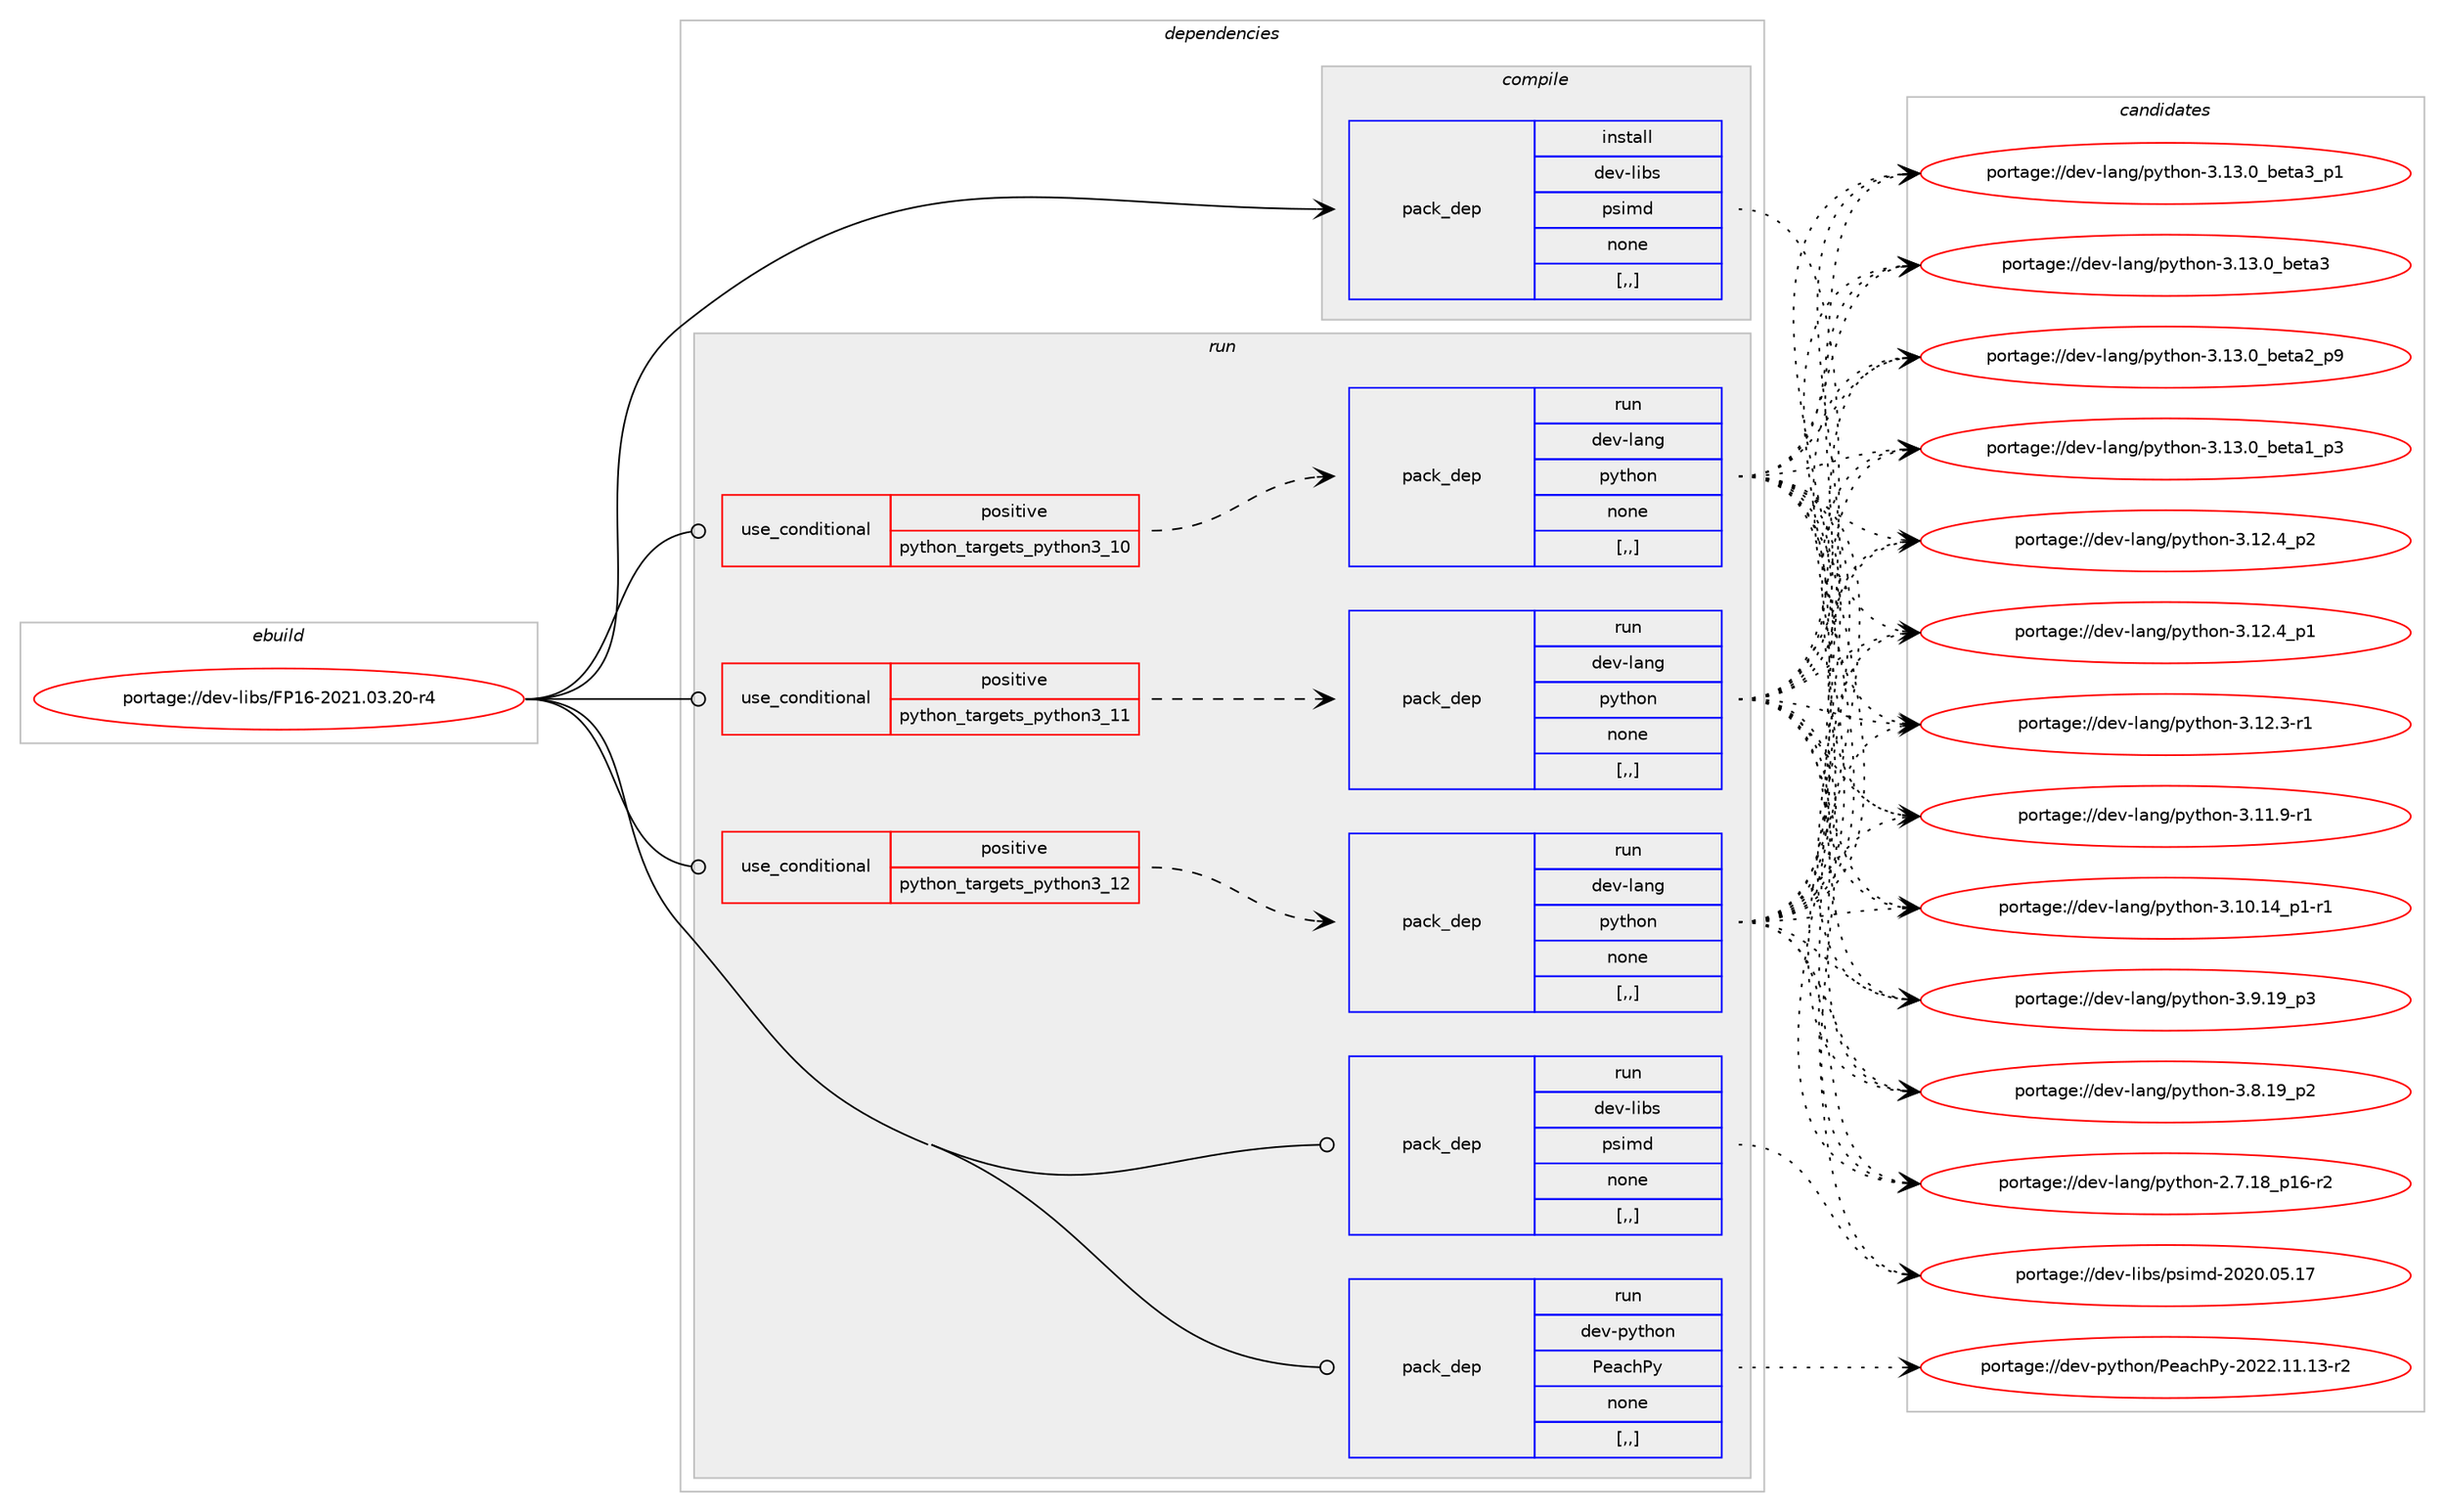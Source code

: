 digraph prolog {

# *************
# Graph options
# *************

newrank=true;
concentrate=true;
compound=true;
graph [rankdir=LR,fontname=Helvetica,fontsize=10,ranksep=1.5];#, ranksep=2.5, nodesep=0.2];
edge  [arrowhead=vee];
node  [fontname=Helvetica,fontsize=10];

# **********
# The ebuild
# **********

subgraph cluster_leftcol {
color=gray;
label=<<i>ebuild</i>>;
id [label="portage://dev-libs/FP16-2021.03.20-r4", color=red, width=4, href="../dev-libs/FP16-2021.03.20-r4.svg"];
}

# ****************
# The dependencies
# ****************

subgraph cluster_midcol {
color=gray;
label=<<i>dependencies</i>>;
subgraph cluster_compile {
fillcolor="#eeeeee";
style=filled;
label=<<i>compile</i>>;
subgraph pack78832 {
dependency105596 [label=<<TABLE BORDER="0" CELLBORDER="1" CELLSPACING="0" CELLPADDING="4" WIDTH="220"><TR><TD ROWSPAN="6" CELLPADDING="30">pack_dep</TD></TR><TR><TD WIDTH="110">install</TD></TR><TR><TD>dev-libs</TD></TR><TR><TD>psimd</TD></TR><TR><TD>none</TD></TR><TR><TD>[,,]</TD></TR></TABLE>>, shape=none, color=blue];
}
id:e -> dependency105596:w [weight=20,style="solid",arrowhead="vee"];
}
subgraph cluster_compileandrun {
fillcolor="#eeeeee";
style=filled;
label=<<i>compile and run</i>>;
}
subgraph cluster_run {
fillcolor="#eeeeee";
style=filled;
label=<<i>run</i>>;
subgraph cond25615 {
dependency105597 [label=<<TABLE BORDER="0" CELLBORDER="1" CELLSPACING="0" CELLPADDING="4"><TR><TD ROWSPAN="3" CELLPADDING="10">use_conditional</TD></TR><TR><TD>positive</TD></TR><TR><TD>python_targets_python3_10</TD></TR></TABLE>>, shape=none, color=red];
subgraph pack78833 {
dependency105598 [label=<<TABLE BORDER="0" CELLBORDER="1" CELLSPACING="0" CELLPADDING="4" WIDTH="220"><TR><TD ROWSPAN="6" CELLPADDING="30">pack_dep</TD></TR><TR><TD WIDTH="110">run</TD></TR><TR><TD>dev-lang</TD></TR><TR><TD>python</TD></TR><TR><TD>none</TD></TR><TR><TD>[,,]</TD></TR></TABLE>>, shape=none, color=blue];
}
dependency105597:e -> dependency105598:w [weight=20,style="dashed",arrowhead="vee"];
}
id:e -> dependency105597:w [weight=20,style="solid",arrowhead="odot"];
subgraph cond25616 {
dependency105599 [label=<<TABLE BORDER="0" CELLBORDER="1" CELLSPACING="0" CELLPADDING="4"><TR><TD ROWSPAN="3" CELLPADDING="10">use_conditional</TD></TR><TR><TD>positive</TD></TR><TR><TD>python_targets_python3_11</TD></TR></TABLE>>, shape=none, color=red];
subgraph pack78834 {
dependency105600 [label=<<TABLE BORDER="0" CELLBORDER="1" CELLSPACING="0" CELLPADDING="4" WIDTH="220"><TR><TD ROWSPAN="6" CELLPADDING="30">pack_dep</TD></TR><TR><TD WIDTH="110">run</TD></TR><TR><TD>dev-lang</TD></TR><TR><TD>python</TD></TR><TR><TD>none</TD></TR><TR><TD>[,,]</TD></TR></TABLE>>, shape=none, color=blue];
}
dependency105599:e -> dependency105600:w [weight=20,style="dashed",arrowhead="vee"];
}
id:e -> dependency105599:w [weight=20,style="solid",arrowhead="odot"];
subgraph cond25617 {
dependency105601 [label=<<TABLE BORDER="0" CELLBORDER="1" CELLSPACING="0" CELLPADDING="4"><TR><TD ROWSPAN="3" CELLPADDING="10">use_conditional</TD></TR><TR><TD>positive</TD></TR><TR><TD>python_targets_python3_12</TD></TR></TABLE>>, shape=none, color=red];
subgraph pack78835 {
dependency105602 [label=<<TABLE BORDER="0" CELLBORDER="1" CELLSPACING="0" CELLPADDING="4" WIDTH="220"><TR><TD ROWSPAN="6" CELLPADDING="30">pack_dep</TD></TR><TR><TD WIDTH="110">run</TD></TR><TR><TD>dev-lang</TD></TR><TR><TD>python</TD></TR><TR><TD>none</TD></TR><TR><TD>[,,]</TD></TR></TABLE>>, shape=none, color=blue];
}
dependency105601:e -> dependency105602:w [weight=20,style="dashed",arrowhead="vee"];
}
id:e -> dependency105601:w [weight=20,style="solid",arrowhead="odot"];
subgraph pack78836 {
dependency105603 [label=<<TABLE BORDER="0" CELLBORDER="1" CELLSPACING="0" CELLPADDING="4" WIDTH="220"><TR><TD ROWSPAN="6" CELLPADDING="30">pack_dep</TD></TR><TR><TD WIDTH="110">run</TD></TR><TR><TD>dev-libs</TD></TR><TR><TD>psimd</TD></TR><TR><TD>none</TD></TR><TR><TD>[,,]</TD></TR></TABLE>>, shape=none, color=blue];
}
id:e -> dependency105603:w [weight=20,style="solid",arrowhead="odot"];
subgraph pack78837 {
dependency105604 [label=<<TABLE BORDER="0" CELLBORDER="1" CELLSPACING="0" CELLPADDING="4" WIDTH="220"><TR><TD ROWSPAN="6" CELLPADDING="30">pack_dep</TD></TR><TR><TD WIDTH="110">run</TD></TR><TR><TD>dev-python</TD></TR><TR><TD>PeachPy</TD></TR><TR><TD>none</TD></TR><TR><TD>[,,]</TD></TR></TABLE>>, shape=none, color=blue];
}
id:e -> dependency105604:w [weight=20,style="solid",arrowhead="odot"];
}
}

# **************
# The candidates
# **************

subgraph cluster_choices {
rank=same;
color=gray;
label=<<i>candidates</i>>;

subgraph choice78832 {
color=black;
nodesep=1;
choice1001011184510810598115471121151051091004550485048464853464955 [label="portage://dev-libs/psimd-2020.05.17", color=red, width=4,href="../dev-libs/psimd-2020.05.17.svg"];
dependency105596:e -> choice1001011184510810598115471121151051091004550485048464853464955:w [style=dotted,weight="100"];
}
subgraph choice78833 {
color=black;
nodesep=1;
choice10010111845108971101034711212111610411111045514649514648959810111697519511249 [label="portage://dev-lang/python-3.13.0_beta3_p1", color=red, width=4,href="../dev-lang/python-3.13.0_beta3_p1.svg"];
choice1001011184510897110103471121211161041111104551464951464895981011169751 [label="portage://dev-lang/python-3.13.0_beta3", color=red, width=4,href="../dev-lang/python-3.13.0_beta3.svg"];
choice10010111845108971101034711212111610411111045514649514648959810111697509511257 [label="portage://dev-lang/python-3.13.0_beta2_p9", color=red, width=4,href="../dev-lang/python-3.13.0_beta2_p9.svg"];
choice10010111845108971101034711212111610411111045514649514648959810111697499511251 [label="portage://dev-lang/python-3.13.0_beta1_p3", color=red, width=4,href="../dev-lang/python-3.13.0_beta1_p3.svg"];
choice100101118451089711010347112121116104111110455146495046529511250 [label="portage://dev-lang/python-3.12.4_p2", color=red, width=4,href="../dev-lang/python-3.12.4_p2.svg"];
choice100101118451089711010347112121116104111110455146495046529511249 [label="portage://dev-lang/python-3.12.4_p1", color=red, width=4,href="../dev-lang/python-3.12.4_p1.svg"];
choice100101118451089711010347112121116104111110455146495046514511449 [label="portage://dev-lang/python-3.12.3-r1", color=red, width=4,href="../dev-lang/python-3.12.3-r1.svg"];
choice100101118451089711010347112121116104111110455146494946574511449 [label="portage://dev-lang/python-3.11.9-r1", color=red, width=4,href="../dev-lang/python-3.11.9-r1.svg"];
choice100101118451089711010347112121116104111110455146494846495295112494511449 [label="portage://dev-lang/python-3.10.14_p1-r1", color=red, width=4,href="../dev-lang/python-3.10.14_p1-r1.svg"];
choice100101118451089711010347112121116104111110455146574649579511251 [label="portage://dev-lang/python-3.9.19_p3", color=red, width=4,href="../dev-lang/python-3.9.19_p3.svg"];
choice100101118451089711010347112121116104111110455146564649579511250 [label="portage://dev-lang/python-3.8.19_p2", color=red, width=4,href="../dev-lang/python-3.8.19_p2.svg"];
choice100101118451089711010347112121116104111110455046554649569511249544511450 [label="portage://dev-lang/python-2.7.18_p16-r2", color=red, width=4,href="../dev-lang/python-2.7.18_p16-r2.svg"];
dependency105598:e -> choice10010111845108971101034711212111610411111045514649514648959810111697519511249:w [style=dotted,weight="100"];
dependency105598:e -> choice1001011184510897110103471121211161041111104551464951464895981011169751:w [style=dotted,weight="100"];
dependency105598:e -> choice10010111845108971101034711212111610411111045514649514648959810111697509511257:w [style=dotted,weight="100"];
dependency105598:e -> choice10010111845108971101034711212111610411111045514649514648959810111697499511251:w [style=dotted,weight="100"];
dependency105598:e -> choice100101118451089711010347112121116104111110455146495046529511250:w [style=dotted,weight="100"];
dependency105598:e -> choice100101118451089711010347112121116104111110455146495046529511249:w [style=dotted,weight="100"];
dependency105598:e -> choice100101118451089711010347112121116104111110455146495046514511449:w [style=dotted,weight="100"];
dependency105598:e -> choice100101118451089711010347112121116104111110455146494946574511449:w [style=dotted,weight="100"];
dependency105598:e -> choice100101118451089711010347112121116104111110455146494846495295112494511449:w [style=dotted,weight="100"];
dependency105598:e -> choice100101118451089711010347112121116104111110455146574649579511251:w [style=dotted,weight="100"];
dependency105598:e -> choice100101118451089711010347112121116104111110455146564649579511250:w [style=dotted,weight="100"];
dependency105598:e -> choice100101118451089711010347112121116104111110455046554649569511249544511450:w [style=dotted,weight="100"];
}
subgraph choice78834 {
color=black;
nodesep=1;
choice10010111845108971101034711212111610411111045514649514648959810111697519511249 [label="portage://dev-lang/python-3.13.0_beta3_p1", color=red, width=4,href="../dev-lang/python-3.13.0_beta3_p1.svg"];
choice1001011184510897110103471121211161041111104551464951464895981011169751 [label="portage://dev-lang/python-3.13.0_beta3", color=red, width=4,href="../dev-lang/python-3.13.0_beta3.svg"];
choice10010111845108971101034711212111610411111045514649514648959810111697509511257 [label="portage://dev-lang/python-3.13.0_beta2_p9", color=red, width=4,href="../dev-lang/python-3.13.0_beta2_p9.svg"];
choice10010111845108971101034711212111610411111045514649514648959810111697499511251 [label="portage://dev-lang/python-3.13.0_beta1_p3", color=red, width=4,href="../dev-lang/python-3.13.0_beta1_p3.svg"];
choice100101118451089711010347112121116104111110455146495046529511250 [label="portage://dev-lang/python-3.12.4_p2", color=red, width=4,href="../dev-lang/python-3.12.4_p2.svg"];
choice100101118451089711010347112121116104111110455146495046529511249 [label="portage://dev-lang/python-3.12.4_p1", color=red, width=4,href="../dev-lang/python-3.12.4_p1.svg"];
choice100101118451089711010347112121116104111110455146495046514511449 [label="portage://dev-lang/python-3.12.3-r1", color=red, width=4,href="../dev-lang/python-3.12.3-r1.svg"];
choice100101118451089711010347112121116104111110455146494946574511449 [label="portage://dev-lang/python-3.11.9-r1", color=red, width=4,href="../dev-lang/python-3.11.9-r1.svg"];
choice100101118451089711010347112121116104111110455146494846495295112494511449 [label="portage://dev-lang/python-3.10.14_p1-r1", color=red, width=4,href="../dev-lang/python-3.10.14_p1-r1.svg"];
choice100101118451089711010347112121116104111110455146574649579511251 [label="portage://dev-lang/python-3.9.19_p3", color=red, width=4,href="../dev-lang/python-3.9.19_p3.svg"];
choice100101118451089711010347112121116104111110455146564649579511250 [label="portage://dev-lang/python-3.8.19_p2", color=red, width=4,href="../dev-lang/python-3.8.19_p2.svg"];
choice100101118451089711010347112121116104111110455046554649569511249544511450 [label="portage://dev-lang/python-2.7.18_p16-r2", color=red, width=4,href="../dev-lang/python-2.7.18_p16-r2.svg"];
dependency105600:e -> choice10010111845108971101034711212111610411111045514649514648959810111697519511249:w [style=dotted,weight="100"];
dependency105600:e -> choice1001011184510897110103471121211161041111104551464951464895981011169751:w [style=dotted,weight="100"];
dependency105600:e -> choice10010111845108971101034711212111610411111045514649514648959810111697509511257:w [style=dotted,weight="100"];
dependency105600:e -> choice10010111845108971101034711212111610411111045514649514648959810111697499511251:w [style=dotted,weight="100"];
dependency105600:e -> choice100101118451089711010347112121116104111110455146495046529511250:w [style=dotted,weight="100"];
dependency105600:e -> choice100101118451089711010347112121116104111110455146495046529511249:w [style=dotted,weight="100"];
dependency105600:e -> choice100101118451089711010347112121116104111110455146495046514511449:w [style=dotted,weight="100"];
dependency105600:e -> choice100101118451089711010347112121116104111110455146494946574511449:w [style=dotted,weight="100"];
dependency105600:e -> choice100101118451089711010347112121116104111110455146494846495295112494511449:w [style=dotted,weight="100"];
dependency105600:e -> choice100101118451089711010347112121116104111110455146574649579511251:w [style=dotted,weight="100"];
dependency105600:e -> choice100101118451089711010347112121116104111110455146564649579511250:w [style=dotted,weight="100"];
dependency105600:e -> choice100101118451089711010347112121116104111110455046554649569511249544511450:w [style=dotted,weight="100"];
}
subgraph choice78835 {
color=black;
nodesep=1;
choice10010111845108971101034711212111610411111045514649514648959810111697519511249 [label="portage://dev-lang/python-3.13.0_beta3_p1", color=red, width=4,href="../dev-lang/python-3.13.0_beta3_p1.svg"];
choice1001011184510897110103471121211161041111104551464951464895981011169751 [label="portage://dev-lang/python-3.13.0_beta3", color=red, width=4,href="../dev-lang/python-3.13.0_beta3.svg"];
choice10010111845108971101034711212111610411111045514649514648959810111697509511257 [label="portage://dev-lang/python-3.13.0_beta2_p9", color=red, width=4,href="../dev-lang/python-3.13.0_beta2_p9.svg"];
choice10010111845108971101034711212111610411111045514649514648959810111697499511251 [label="portage://dev-lang/python-3.13.0_beta1_p3", color=red, width=4,href="../dev-lang/python-3.13.0_beta1_p3.svg"];
choice100101118451089711010347112121116104111110455146495046529511250 [label="portage://dev-lang/python-3.12.4_p2", color=red, width=4,href="../dev-lang/python-3.12.4_p2.svg"];
choice100101118451089711010347112121116104111110455146495046529511249 [label="portage://dev-lang/python-3.12.4_p1", color=red, width=4,href="../dev-lang/python-3.12.4_p1.svg"];
choice100101118451089711010347112121116104111110455146495046514511449 [label="portage://dev-lang/python-3.12.3-r1", color=red, width=4,href="../dev-lang/python-3.12.3-r1.svg"];
choice100101118451089711010347112121116104111110455146494946574511449 [label="portage://dev-lang/python-3.11.9-r1", color=red, width=4,href="../dev-lang/python-3.11.9-r1.svg"];
choice100101118451089711010347112121116104111110455146494846495295112494511449 [label="portage://dev-lang/python-3.10.14_p1-r1", color=red, width=4,href="../dev-lang/python-3.10.14_p1-r1.svg"];
choice100101118451089711010347112121116104111110455146574649579511251 [label="portage://dev-lang/python-3.9.19_p3", color=red, width=4,href="../dev-lang/python-3.9.19_p3.svg"];
choice100101118451089711010347112121116104111110455146564649579511250 [label="portage://dev-lang/python-3.8.19_p2", color=red, width=4,href="../dev-lang/python-3.8.19_p2.svg"];
choice100101118451089711010347112121116104111110455046554649569511249544511450 [label="portage://dev-lang/python-2.7.18_p16-r2", color=red, width=4,href="../dev-lang/python-2.7.18_p16-r2.svg"];
dependency105602:e -> choice10010111845108971101034711212111610411111045514649514648959810111697519511249:w [style=dotted,weight="100"];
dependency105602:e -> choice1001011184510897110103471121211161041111104551464951464895981011169751:w [style=dotted,weight="100"];
dependency105602:e -> choice10010111845108971101034711212111610411111045514649514648959810111697509511257:w [style=dotted,weight="100"];
dependency105602:e -> choice10010111845108971101034711212111610411111045514649514648959810111697499511251:w [style=dotted,weight="100"];
dependency105602:e -> choice100101118451089711010347112121116104111110455146495046529511250:w [style=dotted,weight="100"];
dependency105602:e -> choice100101118451089711010347112121116104111110455146495046529511249:w [style=dotted,weight="100"];
dependency105602:e -> choice100101118451089711010347112121116104111110455146495046514511449:w [style=dotted,weight="100"];
dependency105602:e -> choice100101118451089711010347112121116104111110455146494946574511449:w [style=dotted,weight="100"];
dependency105602:e -> choice100101118451089711010347112121116104111110455146494846495295112494511449:w [style=dotted,weight="100"];
dependency105602:e -> choice100101118451089711010347112121116104111110455146574649579511251:w [style=dotted,weight="100"];
dependency105602:e -> choice100101118451089711010347112121116104111110455146564649579511250:w [style=dotted,weight="100"];
dependency105602:e -> choice100101118451089711010347112121116104111110455046554649569511249544511450:w [style=dotted,weight="100"];
}
subgraph choice78836 {
color=black;
nodesep=1;
choice1001011184510810598115471121151051091004550485048464853464955 [label="portage://dev-libs/psimd-2020.05.17", color=red, width=4,href="../dev-libs/psimd-2020.05.17.svg"];
dependency105603:e -> choice1001011184510810598115471121151051091004550485048464853464955:w [style=dotted,weight="100"];
}
subgraph choice78837 {
color=black;
nodesep=1;
choice10010111845112121116104111110478010197991048012145504850504649494649514511450 [label="portage://dev-python/PeachPy-2022.11.13-r2", color=red, width=4,href="../dev-python/PeachPy-2022.11.13-r2.svg"];
dependency105604:e -> choice10010111845112121116104111110478010197991048012145504850504649494649514511450:w [style=dotted,weight="100"];
}
}

}
